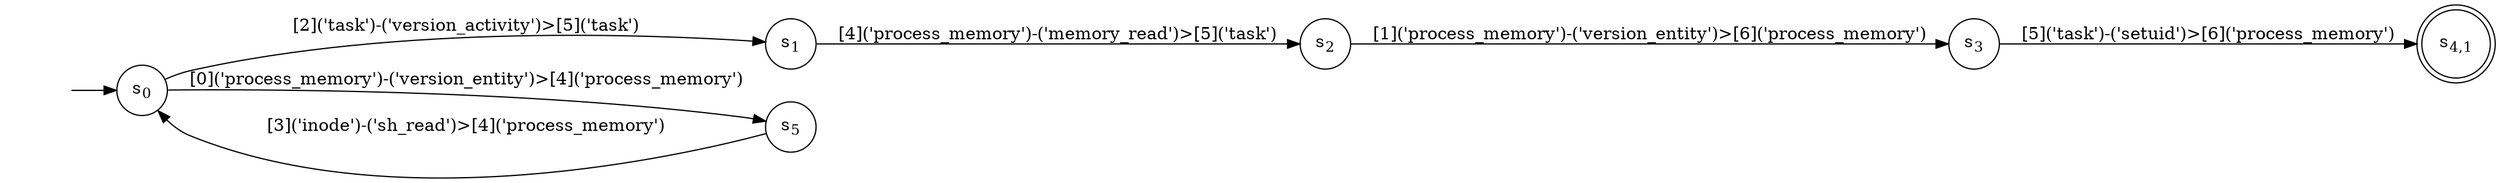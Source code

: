 digraph DFA {
    rankdir = LR;
    I [style = invis];
    I -> S0;
    S0 [label = <s<sub>0</sub>>, shape = circle];
    S1 [label = <s<sub>1</sub>>, shape = circle];
    S2 [label = <s<sub>2</sub>>, shape = circle];
    S3 [label = <s<sub>3</sub>>, shape = circle];
    S4 [label = <s<sub>4,1</sub>>, shape = circle, peripheries = 2];
    S3 -> S4 [label = "[5]('task')-('setuid')>[6]('process_memory')"];
    S2 -> S3 [label = "[1]('process_memory')-('version_entity')>[6]('process_memory')"];
    S1 -> S2 [label = "[4]('process_memory')-('memory_read')>[5]('task')"];
    S0 -> S1 [label = "[2]('task')-('version_activity')>[5]('task')"];
    S5 [label = <s<sub>5</sub>>, shape = circle];
    S5 -> S0 [label = "[3]('inode')-('sh_read')>[4]('process_memory')"];
    S0 -> S5 [label = "[0]('process_memory')-('version_entity')>[4]('process_memory')"];
}
